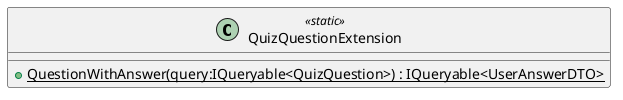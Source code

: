 @startuml
class QuizQuestionExtension <<static>> {
    + {static} QuestionWithAnswer(query:IQueryable<QuizQuestion>) : IQueryable<UserAnswerDTO>
}
@enduml
